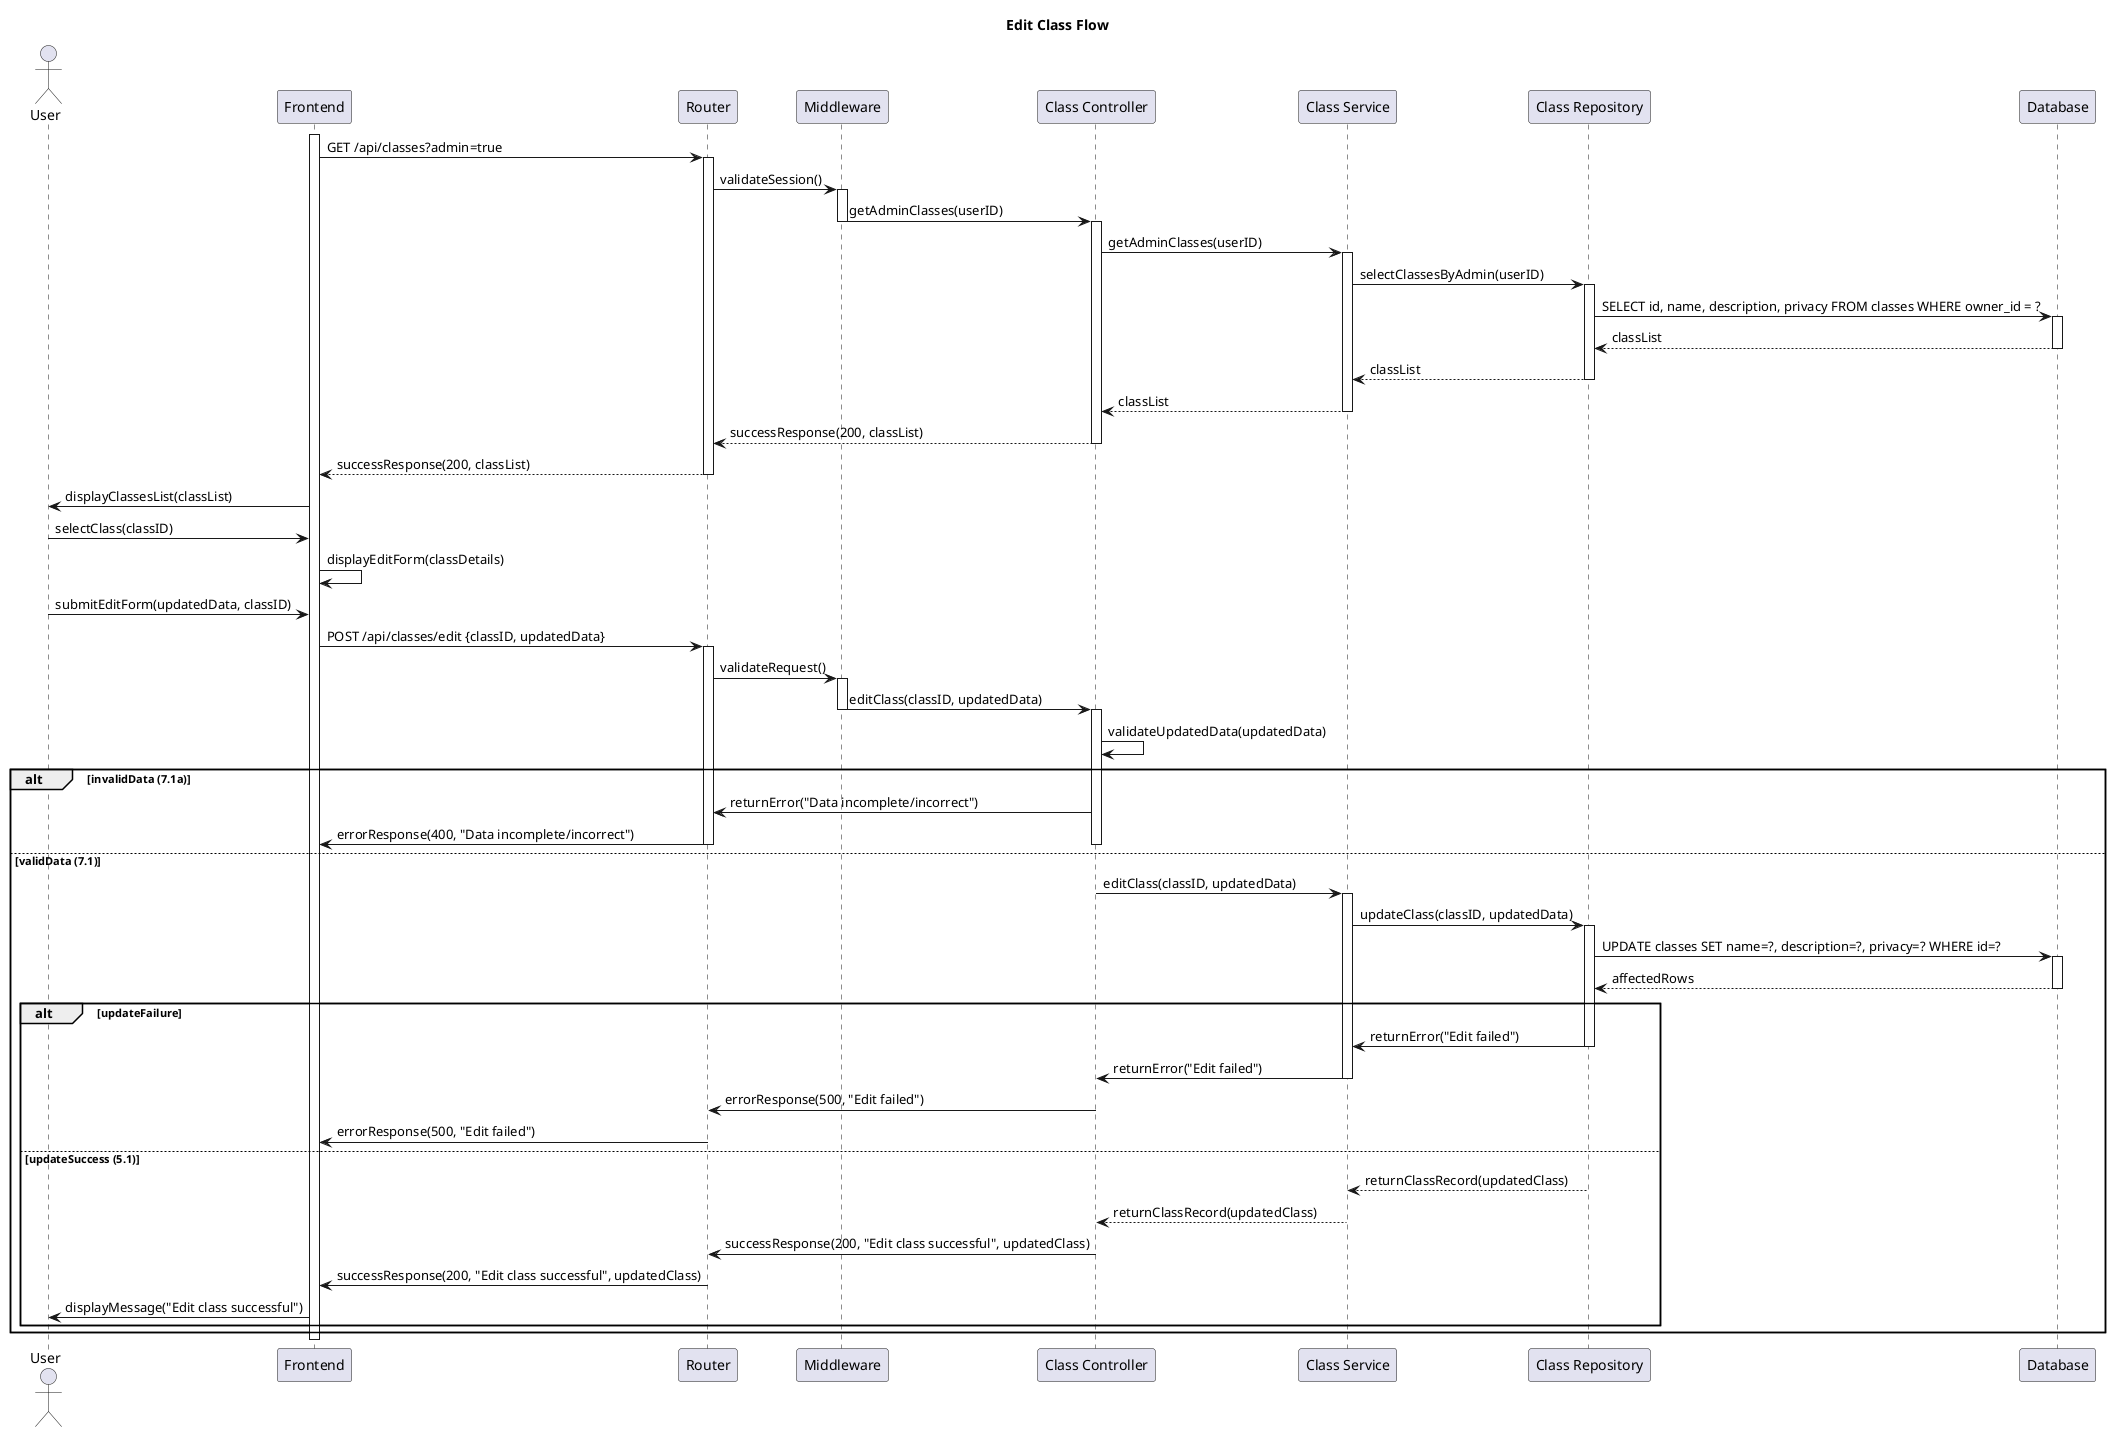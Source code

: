 @startuml
title Edit Class Flow

actor User
participant "Frontend" as FE
participant "Router" as Router
participant "Middleware" as MW
participant "Class Controller" as Controller
participant "Class Service" as Service
participant "Class Repository" as Repository
participant "Database" as DB

'Retrieve Admin Classes'
activate FE
FE -> Router: GET /api/classes?admin=true
activate Router
Router -> MW: validateSession()
activate MW
MW -> Controller: getAdminClasses(userID)
deactivate MW
activate Controller
Controller -> Service: getAdminClasses(userID)
activate Service
Service -> Repository: selectClassesByAdmin(userID)
activate Repository
Repository -> DB: SELECT id, name, description, privacy FROM classes WHERE owner_id = ?
activate DB
DB --> Repository: classList
deactivate DB
Repository --> Service: classList
deactivate Repository
Service --> Controller: classList
deactivate Service
Controller --> Router: successResponse(200, classList)
deactivate Controller
Router --> FE: successResponse(200, classList)
deactivate Router
FE -> User: displayClassesList(classList)

'Edit Class'
User -> FE: selectClass(classID)
FE -> FE: displayEditForm(classDetails)

User -> FE: submitEditForm(updatedData, classID)
FE -> Router: POST /api/classes/edit {classID, updatedData}
activate Router
Router -> MW: validateRequest()
activate MW
MW -> Controller: editClass(classID, updatedData)
deactivate MW
activate Controller
Controller -> Controller: validateUpdatedData(updatedData)
alt invalidData (7.1a)
    Controller -> Router: returnError("Data incomplete/incorrect")
    Router -> FE: errorResponse(400, "Data incomplete/incorrect")
    deactivate Controller
    deactivate Router
else validData (7.1)
    Controller -> Service: editClass(classID, updatedData)
    activate Service
    Service -> Repository: updateClass(classID, updatedData)
    activate Repository
    Repository -> DB: UPDATE classes SET name=?, description=?, privacy=? WHERE id=?
    activate DB
    DB --> Repository: affectedRows
    deactivate DB
    alt updateFailure
        Repository -> Service: returnError("Edit failed")
        deactivate Repository
        Service -> Controller: returnError("Edit failed")
        deactivate Service
        Controller -> Router: errorResponse(500, "Edit failed")
        Router -> FE: errorResponse(500, "Edit failed")
        deactivate Controller
        deactivate MW
        deactivate Router
    else updateSuccess (5.1)
        Repository --> Service: returnClassRecord(updatedClass)
        deactivate Repository
        Service --> Controller: returnClassRecord(updatedClass)
        deactivate Service
        Controller -> Router: successResponse(200, "Edit class successful", updatedClass)
        Router -> FE: successResponse(200, "Edit class successful", updatedClass)
        FE -> User: displayMessage("Edit class successful")
        deactivate Controller
        deactivate MW
        deactivate Router
    end
end
deactivate FE

@enduml
